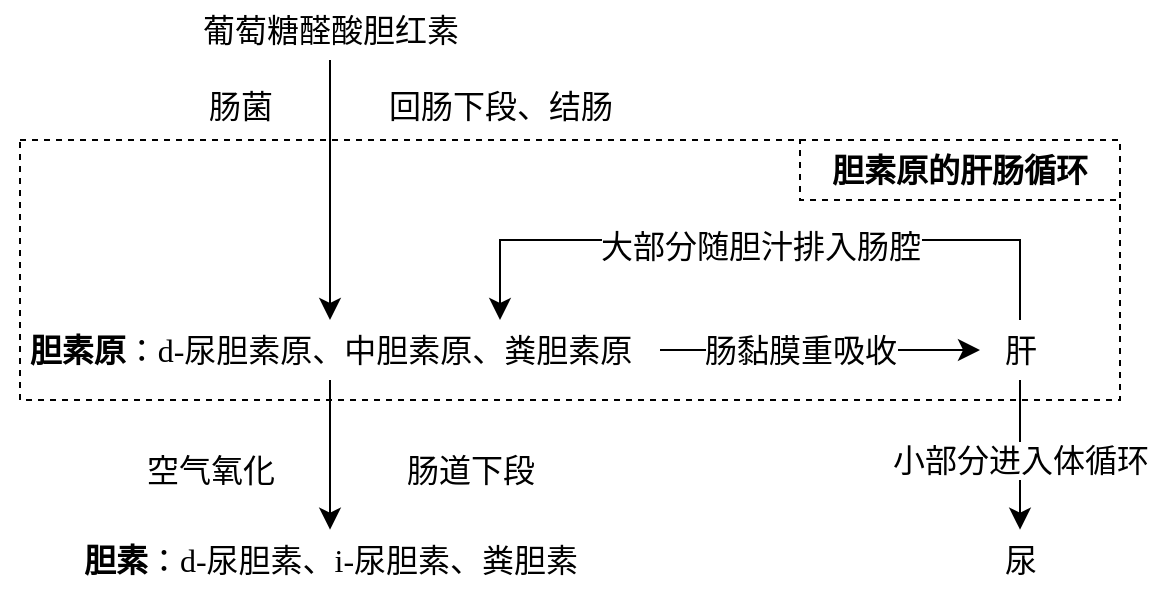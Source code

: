 <mxfile version="22.0.3" type="device">
  <diagram name="第 1 页" id="qh5nWpfkVu7vhYwui-S6">
    <mxGraphModel dx="1410" dy="700" grid="1" gridSize="10" guides="1" tooltips="1" connect="1" arrows="1" fold="1" page="0" pageScale="1" pageWidth="827" pageHeight="1169" math="0" shadow="0">
      <root>
        <mxCell id="0" />
        <mxCell id="1" parent="0" />
        <mxCell id="oh-UirJO_mVHyATMcoVw-5" value="" style="rounded=0;whiteSpace=wrap;html=1;fontSize=16;fillColor=none;dashed=1;fontFamily=var(--font-sans);" parent="1" vertex="1">
          <mxGeometry x="-80" y="130" width="550" height="130" as="geometry" />
        </mxCell>
        <mxCell id="isLzUm6-Q8FK5u6dqU3K-3" value="" style="edgeStyle=none;curved=1;rounded=0;orthogonalLoop=1;jettySize=auto;html=1;fontSize=12;startSize=8;endSize=8;fontFamily=var(--font-sans);" parent="1" source="isLzUm6-Q8FK5u6dqU3K-1" target="isLzUm6-Q8FK5u6dqU3K-2" edge="1">
          <mxGeometry relative="1" as="geometry" />
        </mxCell>
        <mxCell id="isLzUm6-Q8FK5u6dqU3K-1" value="葡萄糖醛酸胆红素" style="text;html=1;align=center;verticalAlign=middle;resizable=0;points=[];autosize=1;strokeColor=none;fillColor=none;fontSize=16;fontFamily=var(--font-sans);" parent="1" vertex="1">
          <mxGeometry y="60" width="150" height="30" as="geometry" />
        </mxCell>
        <mxCell id="isLzUm6-Q8FK5u6dqU3K-5" value="" style="edgeStyle=none;curved=1;rounded=0;orthogonalLoop=1;jettySize=auto;html=1;fontSize=12;startSize=8;endSize=8;fontFamily=var(--font-sans);" parent="1" source="isLzUm6-Q8FK5u6dqU3K-2" target="isLzUm6-Q8FK5u6dqU3K-4" edge="1">
          <mxGeometry relative="1" as="geometry" />
        </mxCell>
        <mxCell id="oh-UirJO_mVHyATMcoVw-2" value="" style="edgeStyle=none;curved=1;rounded=0;orthogonalLoop=1;jettySize=auto;html=1;fontSize=12;startSize=8;endSize=8;fontFamily=var(--font-sans);" parent="1" source="isLzUm6-Q8FK5u6dqU3K-2" target="oh-UirJO_mVHyATMcoVw-1" edge="1">
          <mxGeometry relative="1" as="geometry" />
        </mxCell>
        <mxCell id="oh-UirJO_mVHyATMcoVw-3" value="肠黏膜重吸收" style="edgeLabel;html=1;align=center;verticalAlign=middle;resizable=0;points=[];fontSize=16;fontFamily=var(--font-sans);" parent="oh-UirJO_mVHyATMcoVw-2" vertex="1" connectable="0">
          <mxGeometry x="-0.318" y="3" relative="1" as="geometry">
            <mxPoint x="15" y="3" as="offset" />
          </mxGeometry>
        </mxCell>
        <mxCell id="isLzUm6-Q8FK5u6dqU3K-2" value="&lt;b&gt;胆素原&lt;/b&gt;：d-尿胆素原、中胆素原、粪胆素原" style="text;html=1;align=center;verticalAlign=middle;resizable=0;points=[];autosize=1;strokeColor=none;fillColor=none;fontSize=16;fontFamily=var(--font-sans);" parent="1" vertex="1">
          <mxGeometry x="-90" y="220" width="330" height="30" as="geometry" />
        </mxCell>
        <mxCell id="isLzUm6-Q8FK5u6dqU3K-4" value="&lt;b&gt;胆素&lt;/b&gt;：d-尿胆素、i-尿胆素、粪胆素" style="text;html=1;align=center;verticalAlign=middle;resizable=0;points=[];autosize=1;strokeColor=none;fillColor=none;fontSize=16;fontFamily=var(--font-sans);" parent="1" vertex="1">
          <mxGeometry x="-60" y="324.83" width="270" height="30" as="geometry" />
        </mxCell>
        <mxCell id="isLzUm6-Q8FK5u6dqU3K-6" value="肠菌" style="text;html=1;align=center;verticalAlign=middle;resizable=0;points=[];autosize=1;strokeColor=none;fillColor=none;fontSize=16;fontFamily=var(--font-sans);" parent="1" vertex="1">
          <mxGeometry y="98" width="60" height="30" as="geometry" />
        </mxCell>
        <mxCell id="isLzUm6-Q8FK5u6dqU3K-7" value="回肠下段、结肠" style="text;html=1;align=center;verticalAlign=middle;resizable=0;points=[];autosize=1;strokeColor=none;fillColor=none;fontSize=16;fontFamily=var(--font-sans);" parent="1" vertex="1">
          <mxGeometry x="90" y="98" width="140" height="30" as="geometry" />
        </mxCell>
        <mxCell id="isLzUm6-Q8FK5u6dqU3K-8" value="空气氧化" style="text;html=1;align=center;verticalAlign=middle;resizable=0;points=[];autosize=1;strokeColor=none;fillColor=none;fontSize=16;fontFamily=var(--font-sans);" parent="1" vertex="1">
          <mxGeometry x="-30" y="280" width="90" height="30" as="geometry" />
        </mxCell>
        <mxCell id="isLzUm6-Q8FK5u6dqU3K-9" value="肠道下段" style="text;html=1;align=center;verticalAlign=middle;resizable=0;points=[];autosize=1;strokeColor=none;fillColor=none;fontSize=16;fontFamily=var(--font-sans);" parent="1" vertex="1">
          <mxGeometry x="100" y="280" width="90" height="30" as="geometry" />
        </mxCell>
        <mxCell id="oh-UirJO_mVHyATMcoVw-4" style="edgeStyle=orthogonalEdgeStyle;rounded=0;orthogonalLoop=1;jettySize=auto;html=1;fontSize=12;startSize=8;endSize=8;fontFamily=var(--font-sans);" parent="1" source="oh-UirJO_mVHyATMcoVw-1" target="isLzUm6-Q8FK5u6dqU3K-2" edge="1">
          <mxGeometry relative="1" as="geometry">
            <Array as="points">
              <mxPoint x="420" y="180" />
              <mxPoint x="160" y="180" />
            </Array>
          </mxGeometry>
        </mxCell>
        <mxCell id="oh-UirJO_mVHyATMcoVw-6" value="大部分随胆汁排入肠腔" style="edgeLabel;html=1;align=center;verticalAlign=middle;resizable=0;points=[];fontSize=16;fontFamily=var(--font-sans);" parent="oh-UirJO_mVHyATMcoVw-4" vertex="1" connectable="0">
          <mxGeometry x="0.101" y="3" relative="1" as="geometry">
            <mxPoint x="17" as="offset" />
          </mxGeometry>
        </mxCell>
        <mxCell id="oh-UirJO_mVHyATMcoVw-8" value="" style="edgeStyle=none;curved=1;rounded=0;orthogonalLoop=1;jettySize=auto;html=1;fontSize=12;startSize=8;endSize=8;fontFamily=var(--font-sans);" parent="1" source="oh-UirJO_mVHyATMcoVw-1" target="oh-UirJO_mVHyATMcoVw-7" edge="1">
          <mxGeometry relative="1" as="geometry" />
        </mxCell>
        <mxCell id="oh-UirJO_mVHyATMcoVw-9" value="小部分进入体循环" style="edgeLabel;html=1;align=center;verticalAlign=middle;resizable=0;points=[];fontSize=16;fontFamily=var(--font-sans);" parent="oh-UirJO_mVHyATMcoVw-8" vertex="1" connectable="0">
          <mxGeometry x="-0.219" y="1" relative="1" as="geometry">
            <mxPoint x="-1" y="11" as="offset" />
          </mxGeometry>
        </mxCell>
        <mxCell id="oh-UirJO_mVHyATMcoVw-1" value="肝" style="text;html=1;align=center;verticalAlign=middle;resizable=0;points=[];autosize=1;strokeColor=none;fillColor=none;fontSize=16;fontFamily=var(--font-sans);" parent="1" vertex="1">
          <mxGeometry x="400" y="220" width="40" height="30" as="geometry" />
        </mxCell>
        <mxCell id="oh-UirJO_mVHyATMcoVw-7" value="尿" style="text;html=1;align=center;verticalAlign=middle;resizable=0;points=[];autosize=1;strokeColor=none;fillColor=none;fontSize=16;fontFamily=var(--font-sans);" parent="1" vertex="1">
          <mxGeometry x="400" y="324.83" width="40" height="30" as="geometry" />
        </mxCell>
        <mxCell id="oh-UirJO_mVHyATMcoVw-10" value="胆素原的肝肠循环" style="rounded=0;whiteSpace=wrap;html=1;fontSize=16;fillColor=none;dashed=1;fontStyle=1;fontFamily=var(--font-sans);" parent="1" vertex="1">
          <mxGeometry x="310" y="130" width="160" height="30" as="geometry" />
        </mxCell>
      </root>
    </mxGraphModel>
  </diagram>
</mxfile>
